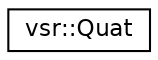 digraph G
{
  edge [fontname="Helvetica",fontsize="11",labelfontname="Helvetica",labelfontsize="11"];
  node [fontname="Helvetica",fontsize="11",shape=record];
  rankdir="LR";
  Node1 [label="vsr::Quat",height=0.2,width=0.4,color="black", fillcolor="white", style="filled",URL="$classvsr_1_1_quat.html"];
}

